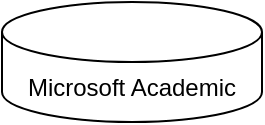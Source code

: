<mxfile version="13.8.1" type="github">
  <diagram name="Page-1" id="97a40813-6b03-0c74-37c1-0168de264b11">
    <mxGraphModel dx="636" dy="375" grid="1" gridSize="10" guides="1" tooltips="1" connect="1" arrows="1" fold="1" page="1" pageScale="1" pageWidth="500" pageHeight="300" background="#ffffff" math="0" shadow="0">
      <root>
        <mxCell id="0" />
        <mxCell id="1" parent="0" />
        <mxCell id="OL13b-HZ6Mmib4nQ43Un-2" value="&lt;span&gt;Microsoft Academic&lt;/span&gt;" style="shape=cylinder3;whiteSpace=wrap;html=1;boundedLbl=1;backgroundOutline=1;size=15;" vertex="1" parent="1">
          <mxGeometry x="40" y="20" width="130" height="60" as="geometry" />
        </mxCell>
      </root>
    </mxGraphModel>
  </diagram>
</mxfile>
